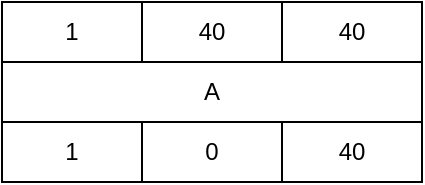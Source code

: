 <mxfile version="22.1.11" type="github">
  <diagram name="第 1 页" id="mbWMGsZoT5ErkEU4rB_G">
    <mxGraphModel dx="795" dy="460" grid="1" gridSize="10" guides="1" tooltips="1" connect="1" arrows="1" fold="1" page="1" pageScale="1" pageWidth="827" pageHeight="1169" math="0" shadow="0">
      <root>
        <mxCell id="0" />
        <mxCell id="1" parent="0" />
        <mxCell id="awH48oHeGKwqtbDyqGQw-15" value="" style="group" vertex="1" connectable="0" parent="1">
          <mxGeometry x="140" y="190" width="210" height="90" as="geometry" />
        </mxCell>
        <mxCell id="awH48oHeGKwqtbDyqGQw-1" value="1" style="rounded=0;whiteSpace=wrap;html=1;" vertex="1" parent="awH48oHeGKwqtbDyqGQw-15">
          <mxGeometry width="70" height="30" as="geometry" />
        </mxCell>
        <mxCell id="awH48oHeGKwqtbDyqGQw-3" value="A" style="rounded=0;whiteSpace=wrap;html=1;" vertex="1" parent="awH48oHeGKwqtbDyqGQw-15">
          <mxGeometry y="30" width="210" height="30" as="geometry" />
        </mxCell>
        <mxCell id="awH48oHeGKwqtbDyqGQw-10" value="40" style="rounded=0;whiteSpace=wrap;html=1;" vertex="1" parent="awH48oHeGKwqtbDyqGQw-15">
          <mxGeometry x="70" width="70" height="30" as="geometry" />
        </mxCell>
        <mxCell id="awH48oHeGKwqtbDyqGQw-11" value="40" style="rounded=0;whiteSpace=wrap;html=1;" vertex="1" parent="awH48oHeGKwqtbDyqGQw-15">
          <mxGeometry x="140" width="70" height="30" as="geometry" />
        </mxCell>
        <mxCell id="awH48oHeGKwqtbDyqGQw-12" value="1" style="rounded=0;whiteSpace=wrap;html=1;" vertex="1" parent="awH48oHeGKwqtbDyqGQw-15">
          <mxGeometry y="60" width="70" height="30" as="geometry" />
        </mxCell>
        <mxCell id="awH48oHeGKwqtbDyqGQw-13" value="0" style="rounded=0;whiteSpace=wrap;html=1;" vertex="1" parent="awH48oHeGKwqtbDyqGQw-15">
          <mxGeometry x="70" y="60" width="70" height="30" as="geometry" />
        </mxCell>
        <mxCell id="awH48oHeGKwqtbDyqGQw-14" value="40" style="rounded=0;whiteSpace=wrap;html=1;" vertex="1" parent="awH48oHeGKwqtbDyqGQw-15">
          <mxGeometry x="140" y="60" width="70" height="30" as="geometry" />
        </mxCell>
      </root>
    </mxGraphModel>
  </diagram>
</mxfile>
